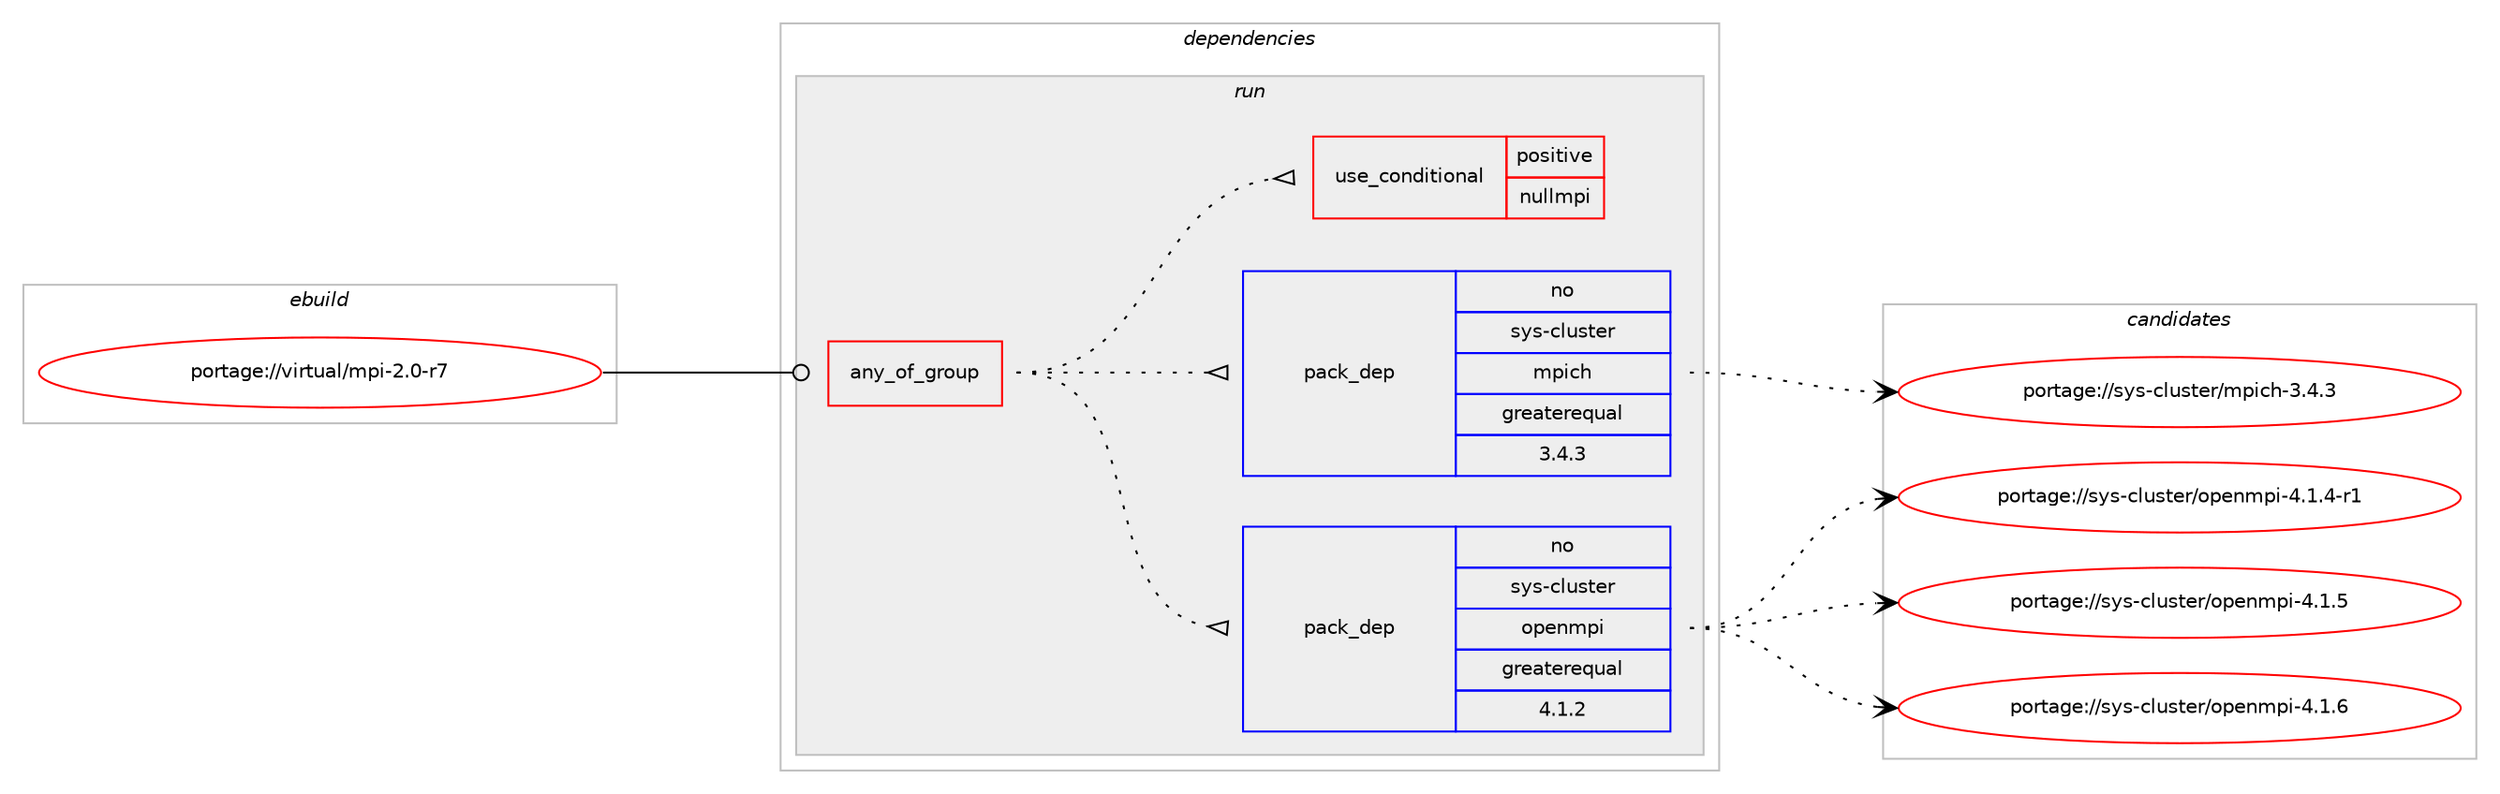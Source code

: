 digraph prolog {

# *************
# Graph options
# *************

newrank=true;
concentrate=true;
compound=true;
graph [rankdir=LR,fontname=Helvetica,fontsize=10,ranksep=1.5];#, ranksep=2.5, nodesep=0.2];
edge  [arrowhead=vee];
node  [fontname=Helvetica,fontsize=10];

# **********
# The ebuild
# **********

subgraph cluster_leftcol {
color=gray;
rank=same;
label=<<i>ebuild</i>>;
id [label="portage://virtual/mpi-2.0-r7", color=red, width=4, href="../virtual/mpi-2.0-r7.svg"];
}

# ****************
# The dependencies
# ****************

subgraph cluster_midcol {
color=gray;
label=<<i>dependencies</i>>;
subgraph cluster_compile {
fillcolor="#eeeeee";
style=filled;
label=<<i>compile</i>>;
}
subgraph cluster_compileandrun {
fillcolor="#eeeeee";
style=filled;
label=<<i>compile and run</i>>;
}
subgraph cluster_run {
fillcolor="#eeeeee";
style=filled;
label=<<i>run</i>>;
subgraph any2805 {
dependency222497 [label=<<TABLE BORDER="0" CELLBORDER="1" CELLSPACING="0" CELLPADDING="4"><TR><TD CELLPADDING="10">any_of_group</TD></TR></TABLE>>, shape=none, color=red];subgraph pack103660 {
dependency222498 [label=<<TABLE BORDER="0" CELLBORDER="1" CELLSPACING="0" CELLPADDING="4" WIDTH="220"><TR><TD ROWSPAN="6" CELLPADDING="30">pack_dep</TD></TR><TR><TD WIDTH="110">no</TD></TR><TR><TD>sys-cluster</TD></TR><TR><TD>openmpi</TD></TR><TR><TD>greaterequal</TD></TR><TR><TD>4.1.2</TD></TR></TABLE>>, shape=none, color=blue];
}
dependency222497:e -> dependency222498:w [weight=20,style="dotted",arrowhead="oinv"];
subgraph pack103661 {
dependency222499 [label=<<TABLE BORDER="0" CELLBORDER="1" CELLSPACING="0" CELLPADDING="4" WIDTH="220"><TR><TD ROWSPAN="6" CELLPADDING="30">pack_dep</TD></TR><TR><TD WIDTH="110">no</TD></TR><TR><TD>sys-cluster</TD></TR><TR><TD>mpich</TD></TR><TR><TD>greaterequal</TD></TR><TR><TD>3.4.3</TD></TR></TABLE>>, shape=none, color=blue];
}
dependency222497:e -> dependency222499:w [weight=20,style="dotted",arrowhead="oinv"];
# *** BEGIN UNKNOWN DEPENDENCY TYPE (TODO) ***
# dependency222497 -> package_dependency(portage://virtual/mpi-2.0-r7,run,no,sys-cluster,native-mpi,none,[,,],[],[])
# *** END UNKNOWN DEPENDENCY TYPE (TODO) ***

subgraph cond115833 {
dependency222500 [label=<<TABLE BORDER="0" CELLBORDER="1" CELLSPACING="0" CELLPADDING="4"><TR><TD ROWSPAN="3" CELLPADDING="10">use_conditional</TD></TR><TR><TD>positive</TD></TR><TR><TD>nullmpi</TD></TR></TABLE>>, shape=none, color=red];
# *** BEGIN UNKNOWN DEPENDENCY TYPE (TODO) ***
# dependency222500 -> package_dependency(portage://virtual/mpi-2.0-r7,run,no,sys-cluster,nullmpi,none,[,,],[],[use(optenable(abi_x86_32),negative),use(optenable(abi_x86_64),negative),use(optenable(abi_x86_x32),negative),use(optenable(abi_mips_n32),negative),use(optenable(abi_mips_n64),negative),use(optenable(abi_mips_o32),negative),use(optenable(abi_s390_32),negative),use(optenable(abi_s390_64),negative),use(optenable(cxx),negative),use(optenable(fortran),negative),use(optenable(romio),negative),use(optenable(threads),negative)])
# *** END UNKNOWN DEPENDENCY TYPE (TODO) ***

}
dependency222497:e -> dependency222500:w [weight=20,style="dotted",arrowhead="oinv"];
}
id:e -> dependency222497:w [weight=20,style="solid",arrowhead="odot"];
}
}

# **************
# The candidates
# **************

subgraph cluster_choices {
rank=same;
color=gray;
label=<<i>candidates</i>>;

subgraph choice103660 {
color=black;
nodesep=1;
choice1151211154599108117115116101114471111121011101091121054552464946524511449 [label="portage://sys-cluster/openmpi-4.1.4-r1", color=red, width=4,href="../sys-cluster/openmpi-4.1.4-r1.svg"];
choice115121115459910811711511610111447111112101110109112105455246494653 [label="portage://sys-cluster/openmpi-4.1.5", color=red, width=4,href="../sys-cluster/openmpi-4.1.5.svg"];
choice115121115459910811711511610111447111112101110109112105455246494654 [label="portage://sys-cluster/openmpi-4.1.6", color=red, width=4,href="../sys-cluster/openmpi-4.1.6.svg"];
dependency222498:e -> choice1151211154599108117115116101114471111121011101091121054552464946524511449:w [style=dotted,weight="100"];
dependency222498:e -> choice115121115459910811711511610111447111112101110109112105455246494653:w [style=dotted,weight="100"];
dependency222498:e -> choice115121115459910811711511610111447111112101110109112105455246494654:w [style=dotted,weight="100"];
}
subgraph choice103661 {
color=black;
nodesep=1;
choice11512111545991081171151161011144710911210599104455146524651 [label="portage://sys-cluster/mpich-3.4.3", color=red, width=4,href="../sys-cluster/mpich-3.4.3.svg"];
dependency222499:e -> choice11512111545991081171151161011144710911210599104455146524651:w [style=dotted,weight="100"];
}
}

}
